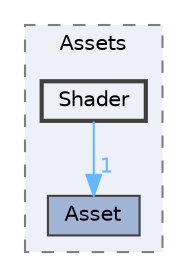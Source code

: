 digraph "C:/dev/c-cpp/C78Engine/C78Engine/src/C78E/Assets/Shader"
{
 // LATEX_PDF_SIZE
  bgcolor="transparent";
  edge [fontname=Helvetica,fontsize=10,labelfontname=Helvetica,labelfontsize=10];
  node [fontname=Helvetica,fontsize=10,shape=box,height=0.2,width=0.4];
  compound=true
  subgraph clusterdir_6040b2ffaedfa60e1ddfa743591d8b51 {
    graph [ bgcolor="#edf0f7", pencolor="grey50", label="Assets", fontname=Helvetica,fontsize=10 style="filled,dashed", URL="dir_6040b2ffaedfa60e1ddfa743591d8b51.html",tooltip=""]
  dir_d891629be55c9bf3eabc46d424e0e2b5 [label="Asset", fillcolor="#a2b4d6", color="grey25", style="filled", URL="dir_d891629be55c9bf3eabc46d424e0e2b5.html",tooltip=""];
  dir_40963a63ba6c2e17228ce61d75516156 [label="Shader", fillcolor="#edf0f7", color="grey25", style="filled,bold", URL="dir_40963a63ba6c2e17228ce61d75516156.html",tooltip=""];
  }
  dir_40963a63ba6c2e17228ce61d75516156->dir_d891629be55c9bf3eabc46d424e0e2b5 [headlabel="1", labeldistance=1.5 headhref="dir_000022_000000.html" href="dir_000022_000000.html" color="steelblue1" fontcolor="steelblue1"];
}
